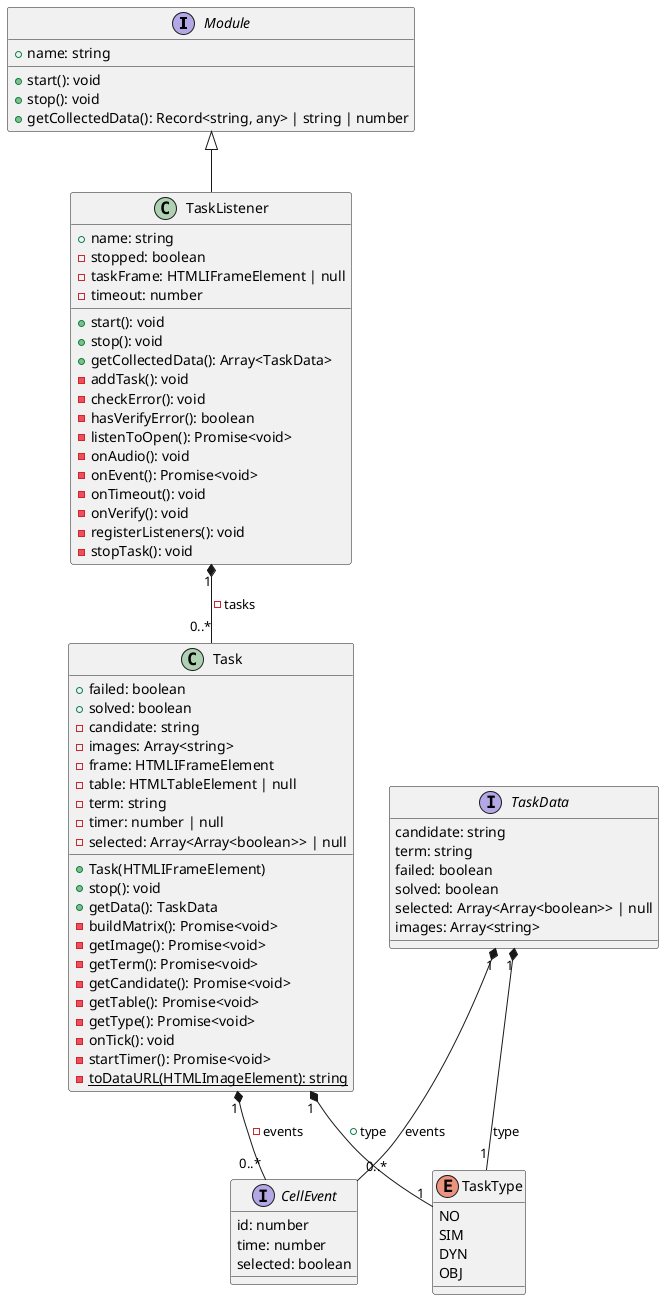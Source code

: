 @startuml

interface Module {
 + name: string
 + start(): void
 + stop(): void
 + getCollectedData(): Record<string, any> | string | number
}

class TaskListener {
	+ name: string
	- stopped: boolean
	- taskFrame: HTMLIFrameElement | null
	- timeout: number
	+ start(): void
	+ stop(): void
	+ getCollectedData(): Array<TaskData>
	- addTask(): void
	- checkError(): void
	- hasVerifyError(): boolean
	- listenToOpen(): Promise<void>
	- onAudio(): void
	- onEvent(): Promise<void>
	- onTimeout(): void
	- onVerify(): void
	- registerListeners(): void
	- stopTask(): void
}

class Task {
	+ failed: boolean
	+ solved: boolean
	- candidate: string
	- images: Array<string>
	- frame: HTMLIFrameElement
	- table: HTMLTableElement | null
	- term: string
	- timer: number | null
	- selected: Array<Array<boolean>> | null
	+ Task(HTMLIFrameElement)
	+ stop(): void
	+ getData(): TaskData
	- buildMatrix(): Promise<void>
	- getImage(): Promise<void>
	- getTerm(): Promise<void>
	- getCandidate(): Promise<void>
	- getTable(): Promise<void>
	- getType(): Promise<void>
	- onTick(): void
	- startTimer(): Promise<void>
	- {static} toDataURL(HTMLImageElement): string
}

interface CellEvent {
	id: number
	time: number
	selected: boolean
}
enum TaskType {
	NO
	SIM
	DYN
	OBJ
}
interface TaskData {
	candidate: string
	term: string
	failed: boolean
	solved: boolean
	selected: Array<Array<boolean>> | null
	images: Array<string>
}

Module <|-- TaskListener
TaskListener "1" *-- "0..*" Task: - tasks
Task "1" *-- "1" TaskType: + type
TaskData "1" *-- "1" TaskType: type
Task "1" *-- "0..*" CellEvent: - events
TaskData "1" *-- "0..*" CellEvent: events



@enduml
